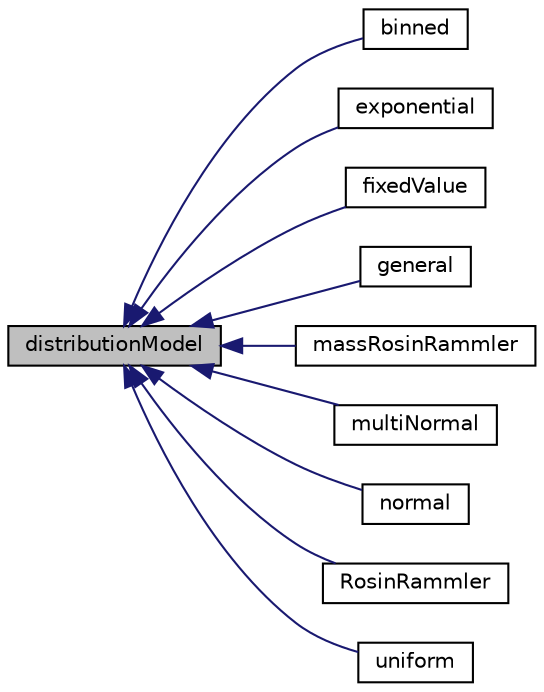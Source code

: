 digraph "distributionModel"
{
  bgcolor="transparent";
  edge [fontname="Helvetica",fontsize="10",labelfontname="Helvetica",labelfontsize="10"];
  node [fontname="Helvetica",fontsize="10",shape=record];
  rankdir="LR";
  Node1 [label="distributionModel",height=0.2,width=0.4,color="black", fillcolor="grey75", style="filled" fontcolor="black"];
  Node1 -> Node2 [dir="back",color="midnightblue",fontsize="10",style="solid",fontname="Helvetica"];
  Node2 [label="binned",height=0.2,width=0.4,color="black",URL="$classFoam_1_1distributionModels_1_1binned.html",tooltip="A binned distribution model where the random sample is taken from a discrete set of bins..."];
  Node1 -> Node3 [dir="back",color="midnightblue",fontsize="10",style="solid",fontname="Helvetica"];
  Node3 [label="exponential",height=0.2,width=0.4,color="black",URL="$classFoam_1_1distributionModels_1_1exponential.html",tooltip="exponential distribution model "];
  Node1 -> Node4 [dir="back",color="midnightblue",fontsize="10",style="solid",fontname="Helvetica"];
  Node4 [label="fixedValue",height=0.2,width=0.4,color="black",URL="$classFoam_1_1distributionModels_1_1fixedValue.html",tooltip="Returns a fixed value. "];
  Node1 -> Node5 [dir="back",color="midnightblue",fontsize="10",style="solid",fontname="Helvetica"];
  Node5 [label="general",height=0.2,width=0.4,color="black",URL="$classFoam_1_1distributionModels_1_1general.html",tooltip="general distribution model "];
  Node1 -> Node6 [dir="back",color="midnightblue",fontsize="10",style="solid",fontname="Helvetica"];
  Node6 [label="massRosinRammler",height=0.2,width=0.4,color="black",URL="$classFoam_1_1distributionModels_1_1massRosinRammler.html"];
  Node1 -> Node7 [dir="back",color="midnightblue",fontsize="10",style="solid",fontname="Helvetica"];
  Node7 [label="multiNormal",height=0.2,width=0.4,color="black",URL="$classFoam_1_1distributionModels_1_1multiNormal.html",tooltip="A multiNormal distribution model. "];
  Node1 -> Node8 [dir="back",color="midnightblue",fontsize="10",style="solid",fontname="Helvetica"];
  Node8 [label="normal",height=0.2,width=0.4,color="black",URL="$classFoam_1_1distributionModels_1_1normal.html",tooltip="A normal distribution model. "];
  Node1 -> Node9 [dir="back",color="midnightblue",fontsize="10",style="solid",fontname="Helvetica"];
  Node9 [label="RosinRammler",height=0.2,width=0.4,color="black",URL="$classFoam_1_1distributionModels_1_1RosinRammler.html",tooltip="Rosin-Rammler distributionModel. "];
  Node1 -> Node10 [dir="back",color="midnightblue",fontsize="10",style="solid",fontname="Helvetica"];
  Node10 [label="uniform",height=0.2,width=0.4,color="black",URL="$classFoam_1_1distributionModels_1_1uniform.html",tooltip="Uniform/equally-weighted distribution model. "];
}
